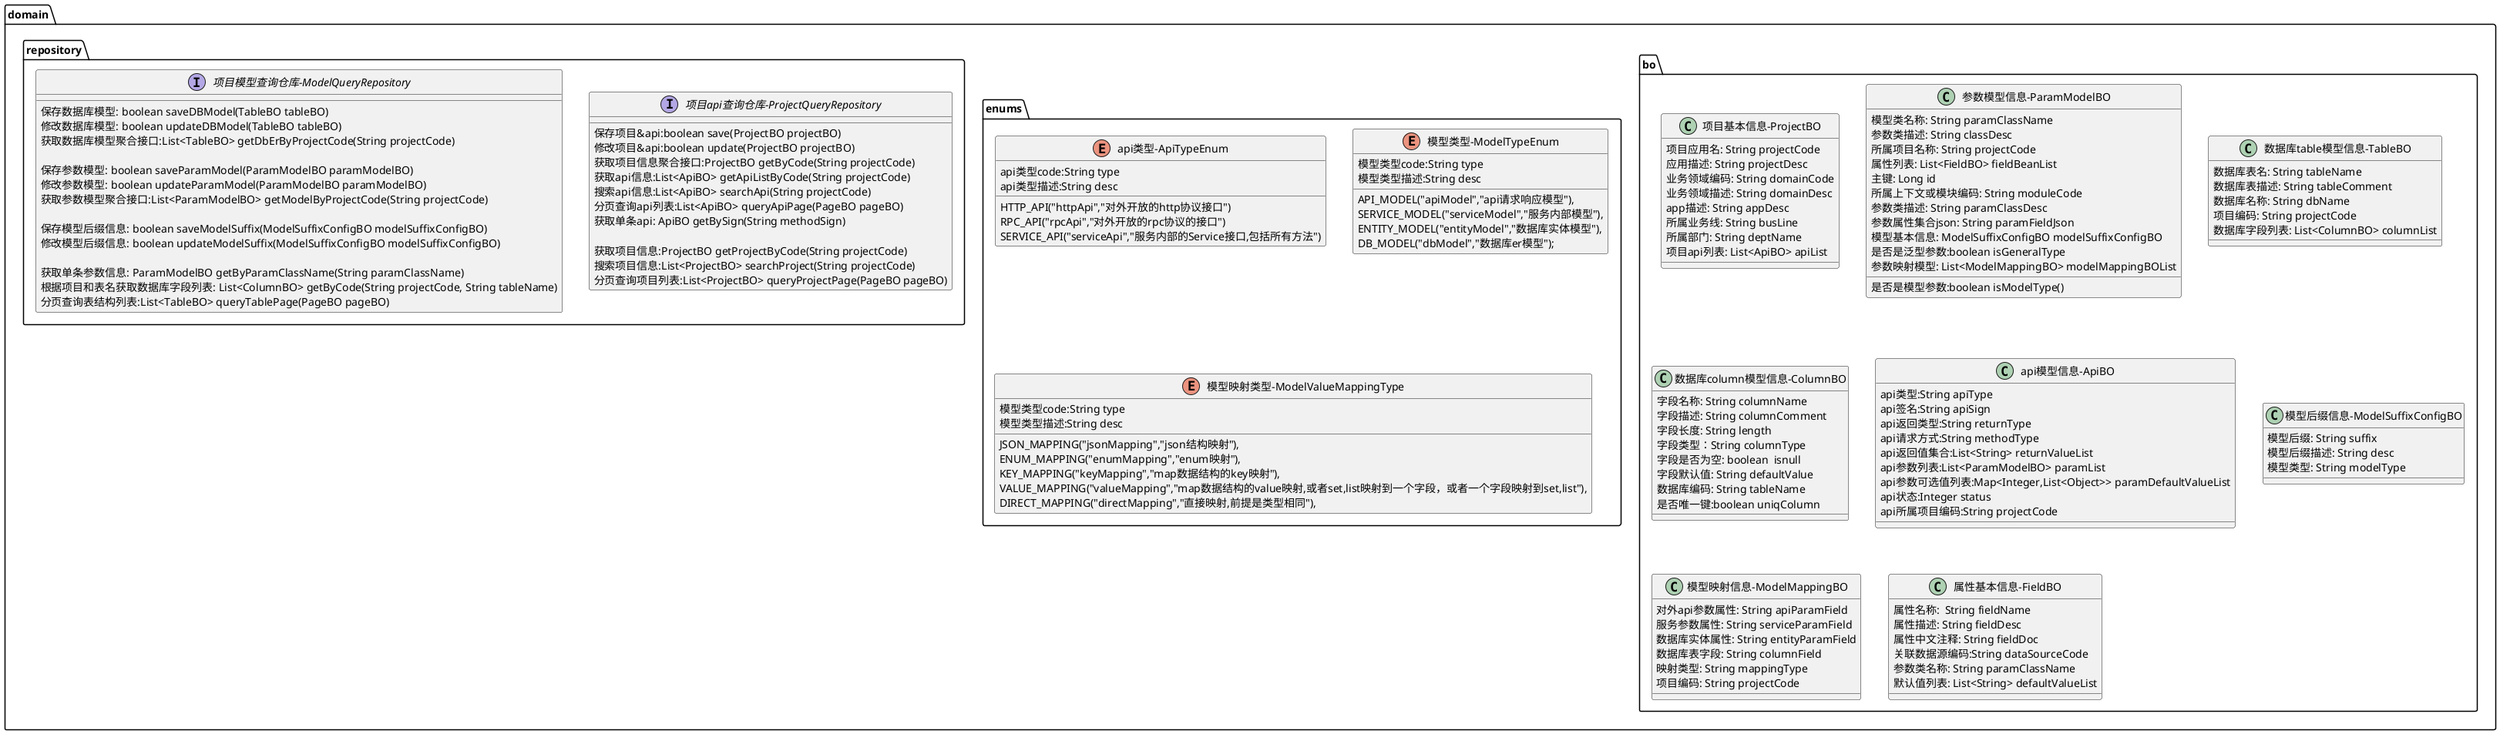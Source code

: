 @startuml

package domain.bo{

    class "项目基本信息-ProjectBO" as ProjectBO{
        项目应用名: String projectCode
        应用描述: String projectDesc
        业务领域编码: String domainCode
        业务领域描述: String domainDesc
        app描述: String appDesc
        所属业务线: String busLine
        所属部门: String deptName
        项目api列表: List<ApiBO> apiList
    }

    class "参数模型信息-ParamModelBO" as ParamModelBO{
        模型类名称: String paramClassName
        参数类描述: String classDesc
        所属项目名称: String projectCode
        属性列表: List<FieldBO> fieldBeanList
        主键: Long id
        所属上下文或模块编码: String moduleCode
        参数类描述: String paramClassDesc
        参数属性集合json: String paramFieldJson
        模型基本信息: ModelSuffixConfigBO modelSuffixConfigBO
        是否是模型参数:boolean isModelType()
        是否是泛型参数:boolean isGeneralType
        参数映射模型: List<ModelMappingBO> modelMappingBOList


    }


    class "数据库table模型信息-TableBO" as TableBO{
        数据库表名: String tableName
        数据库表描述: String tableComment
        数据库名称: String dbName
        项目编码: String projectCode
        数据库字段列表: List<ColumnBO> columnList
    }

    class "数据库column模型信息-ColumnBO" as  ColumnBO{
        字段名称: String columnName
        字段描述: String columnComment
        字段长度: String length
        字段类型：String columnType
        字段是否为空: boolean  isnull
        字段默认值: String defaultValue
        数据库编码: String tableName
        是否唯一键:boolean uniqColumn
    }

    class  "api模型信息-ApiBO" as  ApiBO{
        api类型:String apiType
        api签名:String apiSign
        api返回类型:String returnType
        api请求方式:String methodType
        api返回值集合:List<String> returnValueList
        api参数列表:List<ParamModelBO> paramList
        api参数可选值列表:Map<Integer,List<Object>> paramDefaultValueList
        api状态:Integer status
        api所属项目编码:String projectCode

    }

    class "模型后缀信息-ModelSuffixConfigBO" as   ModelSuffixConfigBO{
        模型后缀: String suffix
        模型后缀描述: String desc
        模型类型: String modelType
    }

    class "模型映射信息-ModelMappingBO" as    ModelMappingBO{
        对外api参数属性: String apiParamField
        服务参数属性: String serviceParamField
        数据库实体属性: String entityParamField
        数据库表字段: String columnField
        映射类型: String mappingType
        项目编码: String projectCode
    }

    class  "属性基本信息-FieldBO" as    FieldBO {
        属性名称:  String fieldName
        属性描述: String fieldDesc
        属性中文注释: String fieldDoc
        关联数据源编码:String dataSourceCode
        参数类名称: String paramClassName
        默认值列表: List<String> defaultValueList

    }
}

package domain.enums{
    enum  "api类型-ApiTypeEnum"  as  ApiTypeEnum{
        HTTP_API("httpApi","对外开放的http协议接口")
        RPC_API("rpcApi","对外开放的rpc协议的接口")
        SERVICE_API("serviceApi","服务内部的Service接口,包括所有方法")
        api类型code:String type
        api类型描述:String desc

    }

    enum "模型类型-ModelTypeEnum" as ModelTypeEnum{
         API_MODEL("apiModel","api请求响应模型"),
         SERVICE_MODEL("serviceModel","服务内部模型"),
         ENTITY_MODEL("entityModel","数据库实体模型"),
         DB_MODEL("dbModel","数据库er模型");
         模型类型code:String type
         模型类型描述:String desc

    }

    enum "模型映射类型-ModelValueMappingType" as ModelValueMappingType{
         JSON_MAPPING("jsonMapping","json结构映射"),
         ENUM_MAPPING("enumMapping","enum映射"),
         KEY_MAPPING("keyMapping","map数据结构的key映射"),
         VALUE_MAPPING("valueMapping","map数据结构的value映射,或者set,list映射到一个字段，或者一个字段映射到set,list"),
         DIRECT_MAPPING("directMapping","直接映射,前提是类型相同"),

         模型类型code:String type
         模型类型描述:String desc

    }
}


package domain.repository {

    interface "项目api仓库-ProjectRepository" as ProjectRepository{
        保存项目&api:boolean save(ProjectBO projectBO)
        修改项目&api:boolean update(ProjectBO projectBO)
        获取项目信息聚合接口:ProjectBO getByCode(String projectCode)
    }

    interface "项目api查询仓库-ProjectQueryRepository" as ProjectRepository{
        获取api信息:List<ApiBO> getApiListByCode(String projectCode)
        搜索api信息:List<ApiBO> searchApi(String projectCode)
        分页查询api列表:List<ApiBO> queryApiPage(PageBO pageBO)
        获取单条api: ApiBO getBySign(String methodSign)

        获取项目信息:ProjectBO getProjectByCode(String projectCode)
        搜索项目信息:List<ProjectBO> searchProject(String projectCode)
        分页查询项目列表:List<ProjectBO> queryProjectPage(PageBO pageBO)

    }

    interface "项目模型仓库-ModelRepository" as ModelRepository{
        保存数据库模型: boolean saveDBModel(TableBO tableBO)
        修改数据库模型: boolean updateDBModel(TableBO tableBO)
        获取数据库模型聚合接口:List<TableBO> getDbErByProjectCode(String projectCode)

        保存参数模型: boolean saveParamModel(ParamModelBO paramModelBO)
        修改参数模型: boolean updateParamModel(ParamModelBO paramModelBO)
        获取参数模型聚合接口:List<ParamModelBO> getModelByProjectCode(String projectCode)

        保存模型后缀信息: boolean saveModelSuffix(ModelSuffixConfigBO modelSuffixConfigBO)
        修改模型后缀信息: boolean updateModelSuffix(ModelSuffixConfigBO modelSuffixConfigBO)

    }

    interface "项目模型查询仓库-ModelQueryRepository" as ModelRepository{
        获取单条参数信息: ParamModelBO getByParamClassName(String paramClassName)
        根据项目和表名获取数据库字段列表: List<ColumnBO> getByCode(String projectCode, String tableName)
        分页查询表结构列表:List<TableBO> queryTablePage(PageBO pageBO)
    }

}


@enduml